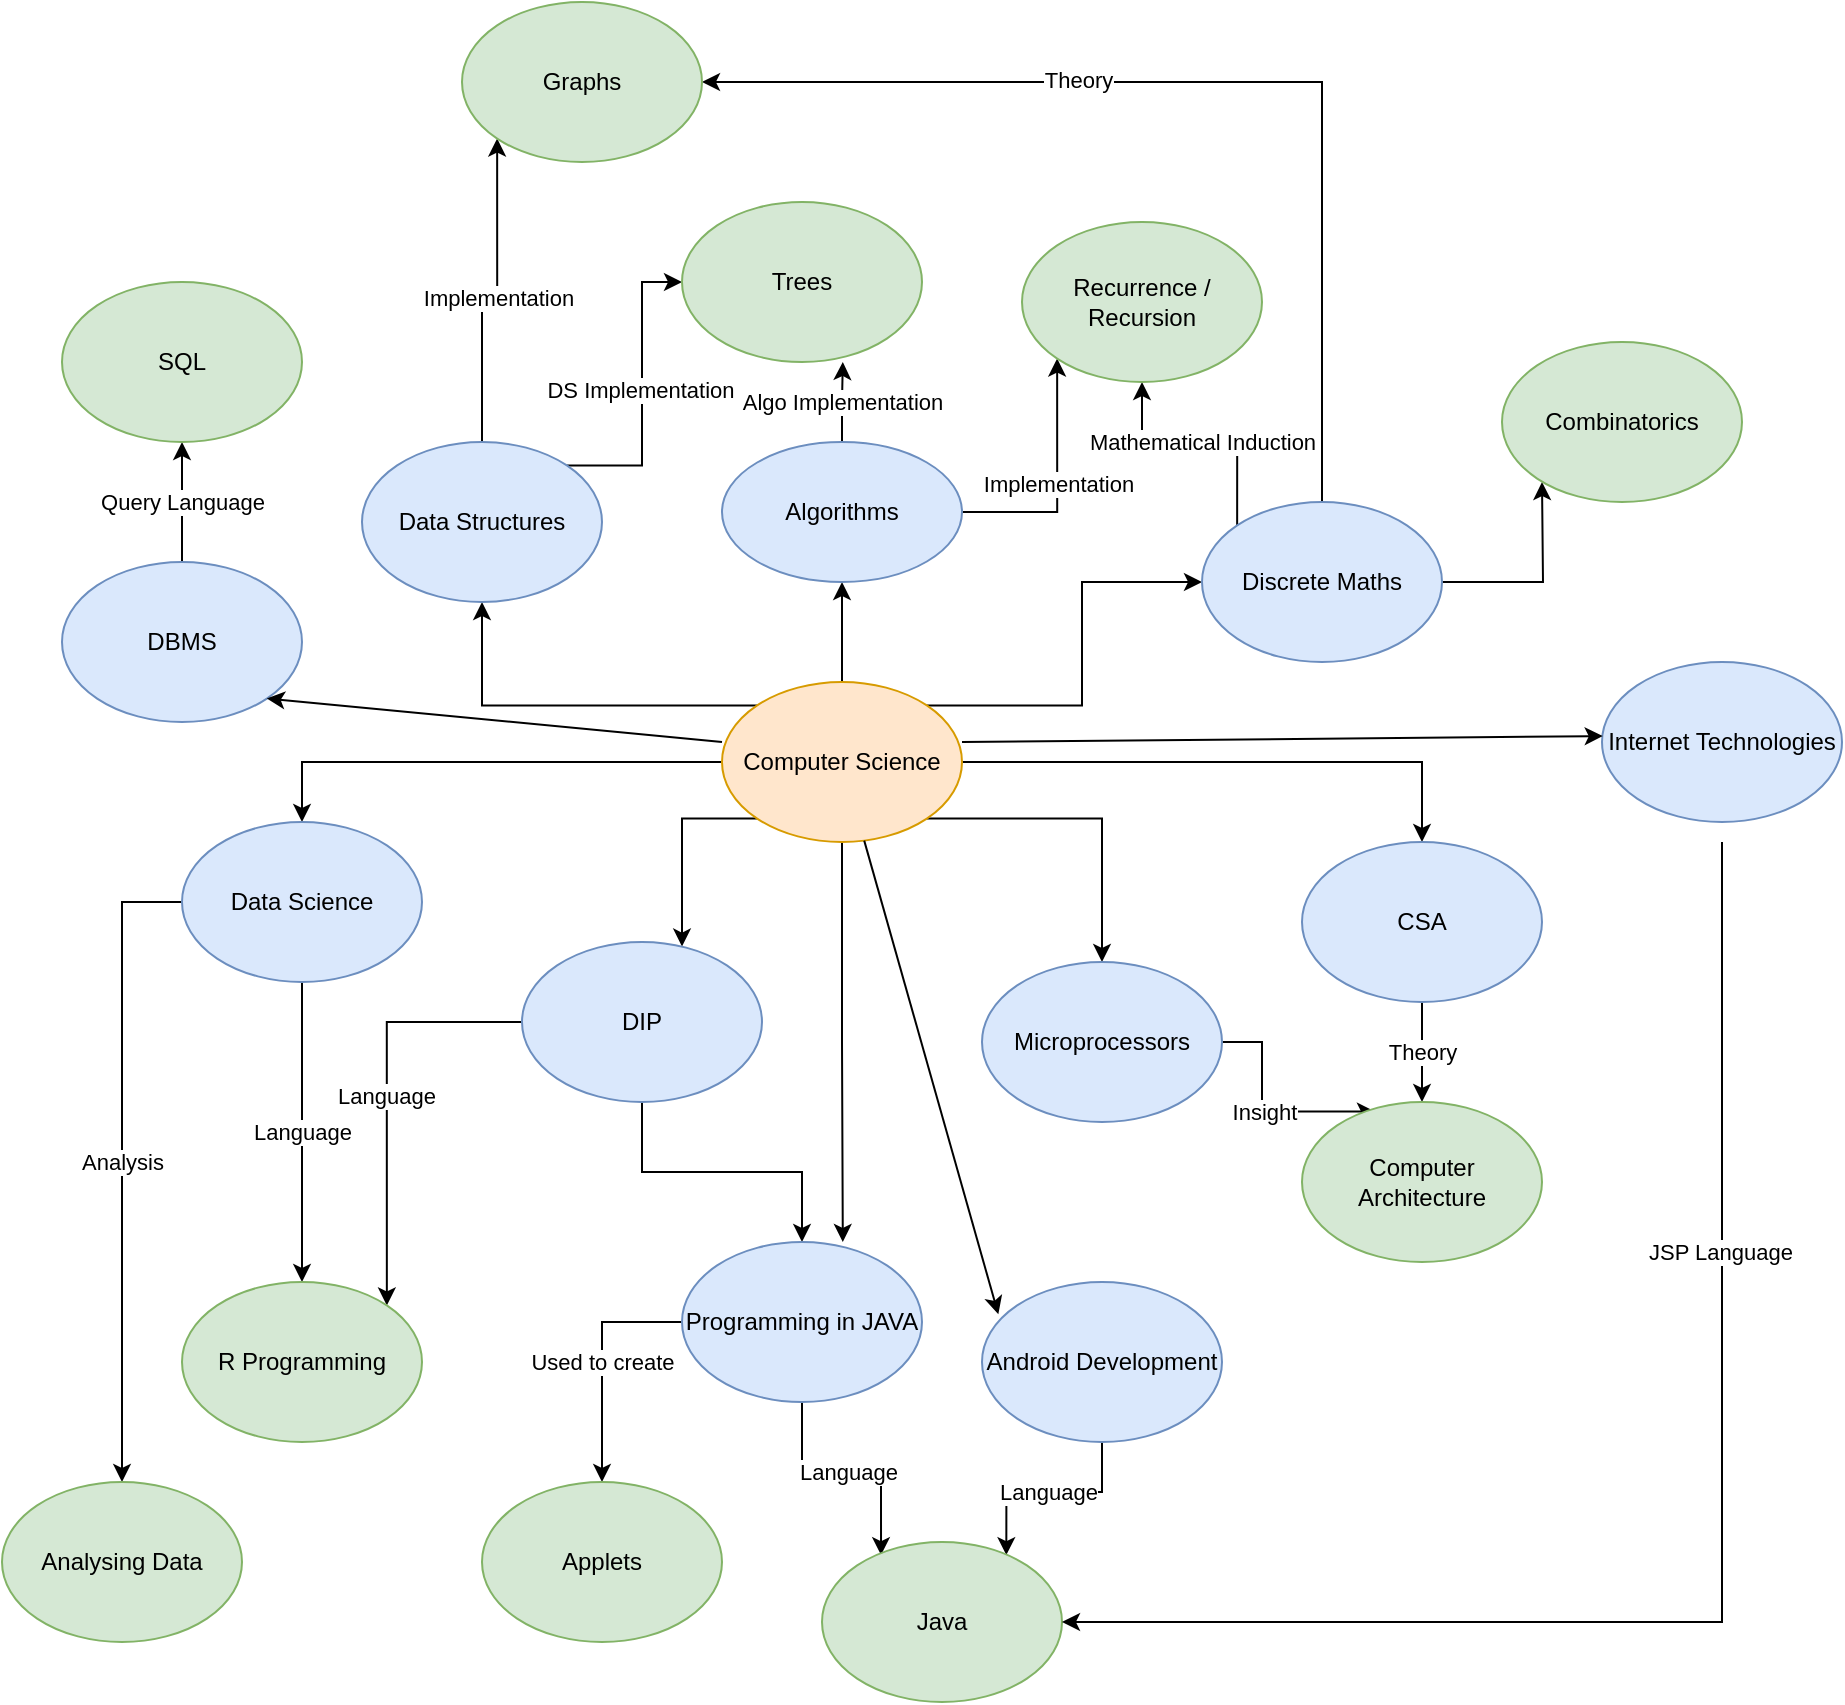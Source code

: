 <mxfile version="14.6.9" type="device"><diagram id="YC34B5gnSGxIIoOJw3li" name="Page-1"><mxGraphModel dx="1673" dy="896" grid="1" gridSize="10" guides="1" tooltips="1" connect="1" arrows="1" fold="1" page="1" pageScale="1" pageWidth="1920" pageHeight="1200" math="0" shadow="0"><root><mxCell id="0"/><mxCell id="1" parent="0"/><mxCell id="OYDwwaCIMrCZINzAbIft-13" style="edgeStyle=orthogonalEdgeStyle;rounded=0;orthogonalLoop=1;jettySize=auto;html=1;exitX=0.5;exitY=0;exitDx=0;exitDy=0;entryX=0.5;entryY=1;entryDx=0;entryDy=0;" edge="1" parent="1" source="OYDwwaCIMrCZINzAbIft-1" target="OYDwwaCIMrCZINzAbIft-3"><mxGeometry relative="1" as="geometry"/></mxCell><mxCell id="OYDwwaCIMrCZINzAbIft-14" style="edgeStyle=orthogonalEdgeStyle;rounded=0;orthogonalLoop=1;jettySize=auto;html=1;exitX=0;exitY=0;exitDx=0;exitDy=0;entryX=0.5;entryY=1;entryDx=0;entryDy=0;" edge="1" parent="1" source="OYDwwaCIMrCZINzAbIft-1" target="OYDwwaCIMrCZINzAbIft-2"><mxGeometry relative="1" as="geometry"/></mxCell><mxCell id="OYDwwaCIMrCZINzAbIft-15" style="edgeStyle=orthogonalEdgeStyle;rounded=0;orthogonalLoop=1;jettySize=auto;html=1;exitX=1;exitY=0;exitDx=0;exitDy=0;entryX=0;entryY=0.5;entryDx=0;entryDy=0;" edge="1" parent="1" source="OYDwwaCIMrCZINzAbIft-1" target="OYDwwaCIMrCZINzAbIft-4"><mxGeometry relative="1" as="geometry"/></mxCell><mxCell id="OYDwwaCIMrCZINzAbIft-26" style="edgeStyle=orthogonalEdgeStyle;rounded=0;orthogonalLoop=1;jettySize=auto;html=1;exitX=0;exitY=0.5;exitDx=0;exitDy=0;entryX=0.5;entryY=0;entryDx=0;entryDy=0;" edge="1" parent="1" source="OYDwwaCIMrCZINzAbIft-1" target="OYDwwaCIMrCZINzAbIft-8"><mxGeometry relative="1" as="geometry"><Array as="points"><mxPoint x="410" y="480"/></Array></mxGeometry></mxCell><mxCell id="OYDwwaCIMrCZINzAbIft-27" style="edgeStyle=orthogonalEdgeStyle;rounded=0;orthogonalLoop=1;jettySize=auto;html=1;exitX=0;exitY=1;exitDx=0;exitDy=0;" edge="1" parent="1" source="OYDwwaCIMrCZINzAbIft-1" target="OYDwwaCIMrCZINzAbIft-7"><mxGeometry relative="1" as="geometry"><Array as="points"><mxPoint x="600" y="508"/></Array></mxGeometry></mxCell><mxCell id="OYDwwaCIMrCZINzAbIft-32" style="edgeStyle=orthogonalEdgeStyle;rounded=0;orthogonalLoop=1;jettySize=auto;html=1;exitX=1;exitY=0.5;exitDx=0;exitDy=0;entryX=0.5;entryY=0;entryDx=0;entryDy=0;" edge="1" parent="1" source="OYDwwaCIMrCZINzAbIft-1" target="OYDwwaCIMrCZINzAbIft-5"><mxGeometry relative="1" as="geometry"/></mxCell><mxCell id="OYDwwaCIMrCZINzAbIft-33" style="edgeStyle=orthogonalEdgeStyle;rounded=0;orthogonalLoop=1;jettySize=auto;html=1;exitX=1;exitY=1;exitDx=0;exitDy=0;entryX=0.5;entryY=0;entryDx=0;entryDy=0;" edge="1" parent="1" source="OYDwwaCIMrCZINzAbIft-1" target="OYDwwaCIMrCZINzAbIft-6"><mxGeometry relative="1" as="geometry"/></mxCell><mxCell id="OYDwwaCIMrCZINzAbIft-37" style="edgeStyle=orthogonalEdgeStyle;rounded=0;orthogonalLoop=1;jettySize=auto;html=1;exitX=0.5;exitY=1;exitDx=0;exitDy=0;entryX=0.67;entryY=0;entryDx=0;entryDy=0;entryPerimeter=0;" edge="1" parent="1" source="OYDwwaCIMrCZINzAbIft-1" target="OYDwwaCIMrCZINzAbIft-10"><mxGeometry relative="1" as="geometry"/></mxCell><mxCell id="OYDwwaCIMrCZINzAbIft-1" value="Computer Science" style="ellipse;whiteSpace=wrap;html=1;fillColor=#ffe6cc;strokeColor=#d79b00;" vertex="1" parent="1"><mxGeometry x="620" y="440" width="120" height="80" as="geometry"/></mxCell><mxCell id="OYDwwaCIMrCZINzAbIft-17" value="Implementation" style="edgeStyle=orthogonalEdgeStyle;rounded=0;orthogonalLoop=1;jettySize=auto;html=1;exitX=0.5;exitY=0;exitDx=0;exitDy=0;entryX=0;entryY=1;entryDx=0;entryDy=0;" edge="1" parent="1" source="OYDwwaCIMrCZINzAbIft-2" target="OYDwwaCIMrCZINzAbIft-16"><mxGeometry relative="1" as="geometry"/></mxCell><mxCell id="OYDwwaCIMrCZINzAbIft-21" style="edgeStyle=orthogonalEdgeStyle;rounded=0;orthogonalLoop=1;jettySize=auto;html=1;exitX=1;exitY=0;exitDx=0;exitDy=0;entryX=0;entryY=0.5;entryDx=0;entryDy=0;" edge="1" parent="1" source="OYDwwaCIMrCZINzAbIft-2" target="OYDwwaCIMrCZINzAbIft-19"><mxGeometry relative="1" as="geometry"/></mxCell><mxCell id="OYDwwaCIMrCZINzAbIft-49" value="DS Implementation" style="edgeLabel;html=1;align=center;verticalAlign=middle;resizable=0;points=[];" vertex="1" connectable="0" parent="OYDwwaCIMrCZINzAbIft-21"><mxGeometry x="0.009" y="1" relative="1" as="geometry"><mxPoint as="offset"/></mxGeometry></mxCell><mxCell id="OYDwwaCIMrCZINzAbIft-2" value="Data Structures" style="ellipse;whiteSpace=wrap;html=1;fillColor=#dae8fc;strokeColor=#6c8ebf;" vertex="1" parent="1"><mxGeometry x="440" y="320" width="120" height="80" as="geometry"/></mxCell><mxCell id="OYDwwaCIMrCZINzAbIft-20" value="Algo Implementation" style="edgeStyle=orthogonalEdgeStyle;rounded=0;orthogonalLoop=1;jettySize=auto;html=1;exitX=0.5;exitY=0;exitDx=0;exitDy=0;entryX=0.67;entryY=1;entryDx=0;entryDy=0;entryPerimeter=0;" edge="1" parent="1" source="OYDwwaCIMrCZINzAbIft-3" target="OYDwwaCIMrCZINzAbIft-19"><mxGeometry relative="1" as="geometry"/></mxCell><mxCell id="OYDwwaCIMrCZINzAbIft-25" value="Implementation" style="edgeStyle=orthogonalEdgeStyle;rounded=0;orthogonalLoop=1;jettySize=auto;html=1;entryX=0;entryY=1;entryDx=0;entryDy=0;" edge="1" parent="1" source="OYDwwaCIMrCZINzAbIft-3" target="OYDwwaCIMrCZINzAbIft-23"><mxGeometry relative="1" as="geometry"/></mxCell><mxCell id="OYDwwaCIMrCZINzAbIft-3" value="Algorithms" style="ellipse;whiteSpace=wrap;html=1;fillColor=#dae8fc;strokeColor=#6c8ebf;" vertex="1" parent="1"><mxGeometry x="620" y="320" width="120" height="70" as="geometry"/></mxCell><mxCell id="OYDwwaCIMrCZINzAbIft-18" style="edgeStyle=orthogonalEdgeStyle;rounded=0;orthogonalLoop=1;jettySize=auto;html=1;exitX=0.5;exitY=0;exitDx=0;exitDy=0;entryX=1;entryY=0.5;entryDx=0;entryDy=0;" edge="1" parent="1" source="OYDwwaCIMrCZINzAbIft-4" target="OYDwwaCIMrCZINzAbIft-16"><mxGeometry relative="1" as="geometry"/></mxCell><mxCell id="OYDwwaCIMrCZINzAbIft-50" value="Theory" style="edgeLabel;html=1;align=center;verticalAlign=middle;resizable=0;points=[];" vertex="1" connectable="0" parent="OYDwwaCIMrCZINzAbIft-18"><mxGeometry x="0.278" y="-1" relative="1" as="geometry"><mxPoint as="offset"/></mxGeometry></mxCell><mxCell id="OYDwwaCIMrCZINzAbIft-24" value="Mathematical Induction" style="edgeStyle=orthogonalEdgeStyle;rounded=0;orthogonalLoop=1;jettySize=auto;html=1;exitX=0;exitY=0;exitDx=0;exitDy=0;" edge="1" parent="1" source="OYDwwaCIMrCZINzAbIft-4" target="OYDwwaCIMrCZINzAbIft-23"><mxGeometry relative="1" as="geometry"/></mxCell><mxCell id="OYDwwaCIMrCZINzAbIft-63" style="edgeStyle=orthogonalEdgeStyle;rounded=0;orthogonalLoop=1;jettySize=auto;html=1;" edge="1" parent="1" source="OYDwwaCIMrCZINzAbIft-4"><mxGeometry relative="1" as="geometry"><mxPoint x="1030.0" y="340" as="targetPoint"/></mxGeometry></mxCell><mxCell id="OYDwwaCIMrCZINzAbIft-4" value="Discrete Maths" style="ellipse;whiteSpace=wrap;html=1;fillColor=#dae8fc;strokeColor=#6c8ebf;" vertex="1" parent="1"><mxGeometry x="860" y="350" width="120" height="80" as="geometry"/></mxCell><mxCell id="OYDwwaCIMrCZINzAbIft-34" value="Theory" style="edgeStyle=orthogonalEdgeStyle;rounded=0;orthogonalLoop=1;jettySize=auto;html=1;exitX=0.5;exitY=1;exitDx=0;exitDy=0;entryX=0.5;entryY=0;entryDx=0;entryDy=0;" edge="1" parent="1" source="OYDwwaCIMrCZINzAbIft-5" target="OYDwwaCIMrCZINzAbIft-31"><mxGeometry relative="1" as="geometry"/></mxCell><mxCell id="OYDwwaCIMrCZINzAbIft-5" value="CSA" style="ellipse;whiteSpace=wrap;html=1;fillColor=#dae8fc;strokeColor=#6c8ebf;" vertex="1" parent="1"><mxGeometry x="910" y="520" width="120" height="80" as="geometry"/></mxCell><mxCell id="OYDwwaCIMrCZINzAbIft-35" value="Insight" style="edgeStyle=orthogonalEdgeStyle;rounded=0;orthogonalLoop=1;jettySize=auto;html=1;exitX=1;exitY=0.5;exitDx=0;exitDy=0;entryX=0.304;entryY=0.06;entryDx=0;entryDy=0;entryPerimeter=0;" edge="1" parent="1" source="OYDwwaCIMrCZINzAbIft-6" target="OYDwwaCIMrCZINzAbIft-31"><mxGeometry relative="1" as="geometry"/></mxCell><mxCell id="OYDwwaCIMrCZINzAbIft-6" value="Microprocessors" style="ellipse;whiteSpace=wrap;html=1;fillColor=#dae8fc;strokeColor=#6c8ebf;" vertex="1" parent="1"><mxGeometry x="750" y="580" width="120" height="80" as="geometry"/></mxCell><mxCell id="OYDwwaCIMrCZINzAbIft-29" value="Language" style="edgeStyle=orthogonalEdgeStyle;rounded=0;orthogonalLoop=1;jettySize=auto;html=1;exitX=0;exitY=0.5;exitDx=0;exitDy=0;entryX=1;entryY=0;entryDx=0;entryDy=0;" edge="1" parent="1" source="OYDwwaCIMrCZINzAbIft-7" target="OYDwwaCIMrCZINzAbIft-9"><mxGeometry relative="1" as="geometry"/></mxCell><mxCell id="OYDwwaCIMrCZINzAbIft-48" value="" style="edgeStyle=orthogonalEdgeStyle;rounded=0;orthogonalLoop=1;jettySize=auto;html=1;" edge="1" parent="1" source="OYDwwaCIMrCZINzAbIft-7" target="OYDwwaCIMrCZINzAbIft-10"><mxGeometry relative="1" as="geometry"/></mxCell><mxCell id="OYDwwaCIMrCZINzAbIft-7" value="DIP" style="ellipse;whiteSpace=wrap;html=1;fillColor=#dae8fc;strokeColor=#6c8ebf;" vertex="1" parent="1"><mxGeometry x="520" y="570" width="120" height="80" as="geometry"/></mxCell><mxCell id="OYDwwaCIMrCZINzAbIft-28" value="Language" style="edgeStyle=orthogonalEdgeStyle;rounded=0;orthogonalLoop=1;jettySize=auto;html=1;exitX=0.5;exitY=1;exitDx=0;exitDy=0;entryX=0.5;entryY=0;entryDx=0;entryDy=0;" edge="1" parent="1" source="OYDwwaCIMrCZINzAbIft-8" target="OYDwwaCIMrCZINzAbIft-9"><mxGeometry relative="1" as="geometry"/></mxCell><mxCell id="OYDwwaCIMrCZINzAbIft-61" value="Analysis" style="edgeStyle=orthogonalEdgeStyle;rounded=0;orthogonalLoop=1;jettySize=auto;html=1;exitX=0;exitY=0.5;exitDx=0;exitDy=0;entryX=0.5;entryY=0;entryDx=0;entryDy=0;" edge="1" parent="1" source="OYDwwaCIMrCZINzAbIft-8" target="OYDwwaCIMrCZINzAbIft-60"><mxGeometry relative="1" as="geometry"/></mxCell><mxCell id="OYDwwaCIMrCZINzAbIft-8" value="Data Science" style="ellipse;whiteSpace=wrap;html=1;fillColor=#dae8fc;strokeColor=#6c8ebf;" vertex="1" parent="1"><mxGeometry x="350" y="510" width="120" height="80" as="geometry"/></mxCell><mxCell id="OYDwwaCIMrCZINzAbIft-9" value="R Programming" style="ellipse;whiteSpace=wrap;html=1;fillColor=#d5e8d4;strokeColor=#82b366;" vertex="1" parent="1"><mxGeometry x="350" y="740" width="120" height="80" as="geometry"/></mxCell><mxCell id="OYDwwaCIMrCZINzAbIft-42" value="Language" style="edgeStyle=orthogonalEdgeStyle;rounded=0;orthogonalLoop=1;jettySize=auto;html=1;exitX=0.5;exitY=1;exitDx=0;exitDy=0;entryX=0.246;entryY=0.082;entryDx=0;entryDy=0;entryPerimeter=0;" edge="1" parent="1" source="OYDwwaCIMrCZINzAbIft-10" target="OYDwwaCIMrCZINzAbIft-41"><mxGeometry relative="1" as="geometry"/></mxCell><mxCell id="OYDwwaCIMrCZINzAbIft-47" value="Used to create" style="edgeStyle=orthogonalEdgeStyle;rounded=0;orthogonalLoop=1;jettySize=auto;html=1;exitX=0;exitY=0.5;exitDx=0;exitDy=0;entryX=0.5;entryY=0;entryDx=0;entryDy=0;" edge="1" parent="1" source="OYDwwaCIMrCZINzAbIft-10" target="OYDwwaCIMrCZINzAbIft-46"><mxGeometry relative="1" as="geometry"/></mxCell><mxCell id="OYDwwaCIMrCZINzAbIft-10" value="Programming in JAVA" style="ellipse;whiteSpace=wrap;html=1;fillColor=#dae8fc;strokeColor=#6c8ebf;" vertex="1" parent="1"><mxGeometry x="600" y="720" width="120" height="80" as="geometry"/></mxCell><mxCell id="OYDwwaCIMrCZINzAbIft-16" value="Graphs" style="ellipse;whiteSpace=wrap;html=1;fillColor=#d5e8d4;strokeColor=#82b366;" vertex="1" parent="1"><mxGeometry x="490" y="100" width="120" height="80" as="geometry"/></mxCell><mxCell id="OYDwwaCIMrCZINzAbIft-19" value="Trees" style="ellipse;whiteSpace=wrap;html=1;fillColor=#d5e8d4;strokeColor=#82b366;" vertex="1" parent="1"><mxGeometry x="600" y="200" width="120" height="80" as="geometry"/></mxCell><mxCell id="OYDwwaCIMrCZINzAbIft-23" value="Recurrence / Recursion" style="ellipse;whiteSpace=wrap;html=1;fillColor=#d5e8d4;strokeColor=#82b366;" vertex="1" parent="1"><mxGeometry x="770" y="210" width="120" height="80" as="geometry"/></mxCell><mxCell id="OYDwwaCIMrCZINzAbIft-31" value="Computer Architecture" style="ellipse;whiteSpace=wrap;html=1;fillColor=#d5e8d4;strokeColor=#82b366;" vertex="1" parent="1"><mxGeometry x="910" y="650" width="120" height="80" as="geometry"/></mxCell><mxCell id="OYDwwaCIMrCZINzAbIft-43" value="Language" style="edgeStyle=orthogonalEdgeStyle;rounded=0;orthogonalLoop=1;jettySize=auto;html=1;exitX=0.5;exitY=1;exitDx=0;exitDy=0;entryX=0.768;entryY=0.082;entryDx=0;entryDy=0;entryPerimeter=0;" edge="1" parent="1" source="OYDwwaCIMrCZINzAbIft-36" target="OYDwwaCIMrCZINzAbIft-41"><mxGeometry relative="1" as="geometry"/></mxCell><mxCell id="OYDwwaCIMrCZINzAbIft-36" value="Android Development" style="ellipse;whiteSpace=wrap;html=1;fillColor=#dae8fc;strokeColor=#6c8ebf;" vertex="1" parent="1"><mxGeometry x="750" y="740" width="120" height="80" as="geometry"/></mxCell><mxCell id="OYDwwaCIMrCZINzAbIft-39" value="" style="endArrow=classic;html=1;entryX=0.068;entryY=0.202;entryDx=0;entryDy=0;entryPerimeter=0;" edge="1" parent="1" source="OYDwwaCIMrCZINzAbIft-1" target="OYDwwaCIMrCZINzAbIft-36"><mxGeometry width="50" height="50" relative="1" as="geometry"><mxPoint x="710" y="510" as="sourcePoint"/><mxPoint x="760" y="460" as="targetPoint"/></mxGeometry></mxCell><mxCell id="OYDwwaCIMrCZINzAbIft-41" value="Java" style="ellipse;whiteSpace=wrap;html=1;fillColor=#d5e8d4;strokeColor=#82b366;" vertex="1" parent="1"><mxGeometry x="670" y="870" width="120" height="80" as="geometry"/></mxCell><mxCell id="OYDwwaCIMrCZINzAbIft-46" value="Applets" style="ellipse;whiteSpace=wrap;html=1;fillColor=#d5e8d4;strokeColor=#82b366;" vertex="1" parent="1"><mxGeometry x="500" y="840" width="120" height="80" as="geometry"/></mxCell><mxCell id="OYDwwaCIMrCZINzAbIft-54" style="edgeStyle=orthogonalEdgeStyle;rounded=0;orthogonalLoop=1;jettySize=auto;html=1;exitX=0.5;exitY=1;exitDx=0;exitDy=0;entryX=1;entryY=0.5;entryDx=0;entryDy=0;" edge="1" parent="1" target="OYDwwaCIMrCZINzAbIft-41"><mxGeometry relative="1" as="geometry"><mxPoint x="1120.0" y="520" as="sourcePoint"/><Array as="points"><mxPoint x="1120" y="910"/></Array></mxGeometry></mxCell><mxCell id="OYDwwaCIMrCZINzAbIft-55" value="JSP Language" style="edgeLabel;html=1;align=center;verticalAlign=middle;resizable=0;points=[];" vertex="1" connectable="0" parent="OYDwwaCIMrCZINzAbIft-54"><mxGeometry x="-0.43" y="-1" relative="1" as="geometry"><mxPoint as="offset"/></mxGeometry></mxCell><mxCell id="OYDwwaCIMrCZINzAbIft-51" value="Internet Technologies" style="ellipse;whiteSpace=wrap;html=1;fillColor=#dae8fc;strokeColor=#6c8ebf;" vertex="1" parent="1"><mxGeometry x="1060" y="430" width="120" height="80" as="geometry"/></mxCell><mxCell id="OYDwwaCIMrCZINzAbIft-52" value="" style="endArrow=classic;html=1;entryX=0.003;entryY=0.338;entryDx=0;entryDy=0;entryPerimeter=0;" edge="1" parent="1"><mxGeometry width="50" height="50" relative="1" as="geometry"><mxPoint x="740" y="470" as="sourcePoint"/><mxPoint x="1060.36" y="467.04" as="targetPoint"/></mxGeometry></mxCell><mxCell id="OYDwwaCIMrCZINzAbIft-59" value="Query Language" style="edgeStyle=orthogonalEdgeStyle;rounded=0;orthogonalLoop=1;jettySize=auto;html=1;exitX=0.5;exitY=0;exitDx=0;exitDy=0;entryX=0.5;entryY=1;entryDx=0;entryDy=0;" edge="1" parent="1" source="OYDwwaCIMrCZINzAbIft-56" target="OYDwwaCIMrCZINzAbIft-57"><mxGeometry relative="1" as="geometry"/></mxCell><mxCell id="OYDwwaCIMrCZINzAbIft-56" value="DBMS" style="ellipse;whiteSpace=wrap;html=1;fillColor=#dae8fc;strokeColor=#6c8ebf;" vertex="1" parent="1"><mxGeometry x="290" y="380" width="120" height="80" as="geometry"/></mxCell><mxCell id="OYDwwaCIMrCZINzAbIft-57" value="SQL" style="ellipse;whiteSpace=wrap;html=1;fillColor=#d5e8d4;strokeColor=#82b366;" vertex="1" parent="1"><mxGeometry x="290" y="240" width="120" height="80" as="geometry"/></mxCell><mxCell id="OYDwwaCIMrCZINzAbIft-58" value="" style="endArrow=classic;html=1;entryX=1;entryY=1;entryDx=0;entryDy=0;" edge="1" parent="1" target="OYDwwaCIMrCZINzAbIft-56"><mxGeometry width="50" height="50" relative="1" as="geometry"><mxPoint x="620" y="470" as="sourcePoint"/><mxPoint x="670" y="420" as="targetPoint"/></mxGeometry></mxCell><mxCell id="OYDwwaCIMrCZINzAbIft-60" value="Analysing Data" style="ellipse;whiteSpace=wrap;html=1;fillColor=#d5e8d4;strokeColor=#82b366;" vertex="1" parent="1"><mxGeometry x="260" y="840" width="120" height="80" as="geometry"/></mxCell><mxCell id="OYDwwaCIMrCZINzAbIft-62" value="Combinatorics" style="ellipse;whiteSpace=wrap;html=1;fillColor=#d5e8d4;strokeColor=#82b366;" vertex="1" parent="1"><mxGeometry x="1010" y="270" width="120" height="80" as="geometry"/></mxCell></root></mxGraphModel></diagram></mxfile>